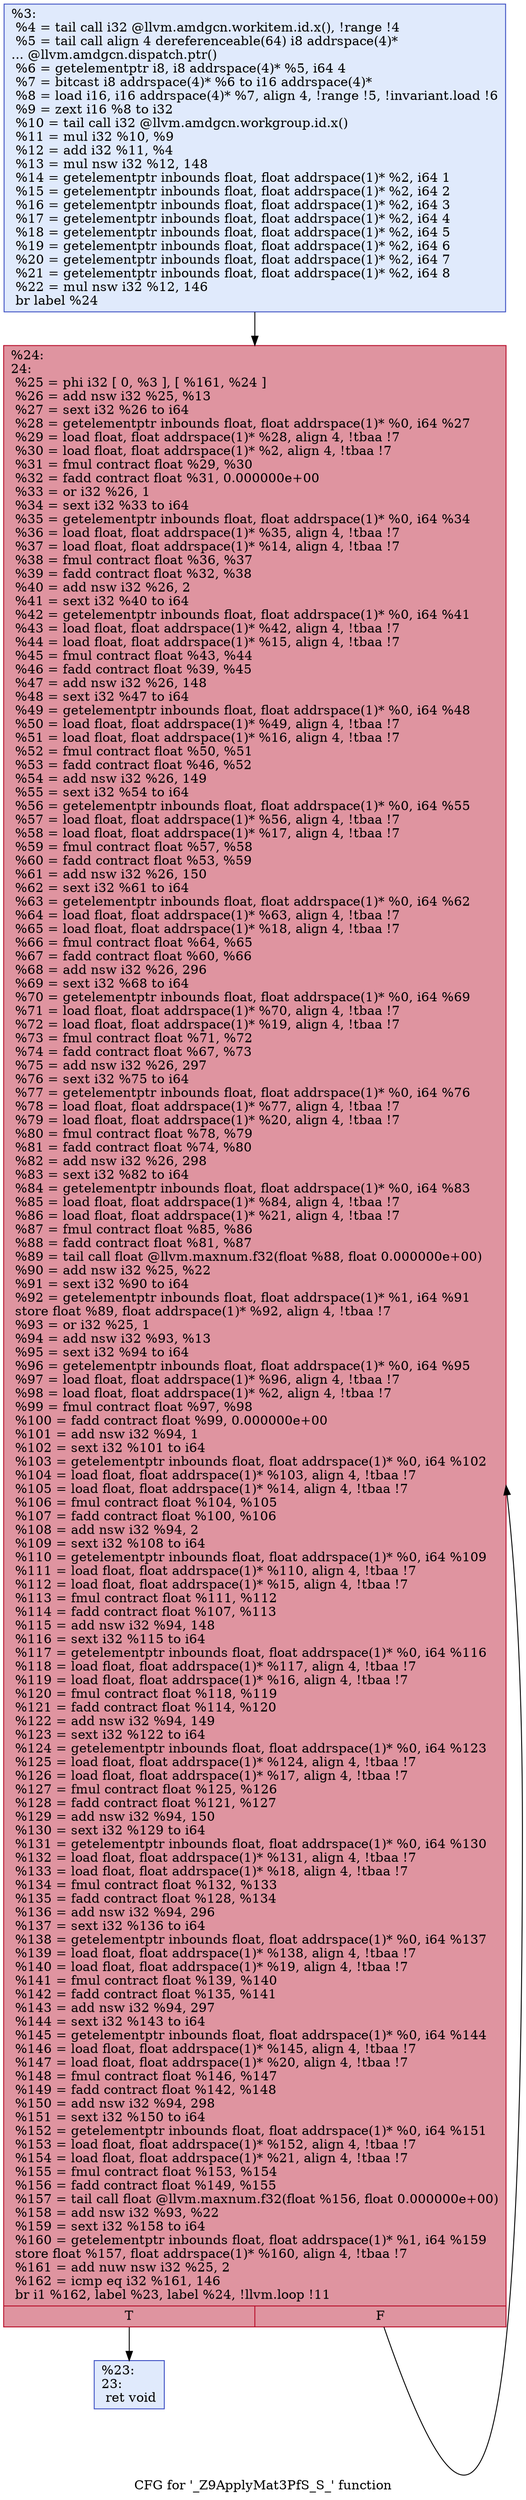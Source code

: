 digraph "CFG for '_Z9ApplyMat3PfS_S_' function" {
	label="CFG for '_Z9ApplyMat3PfS_S_' function";

	Node0x627fc40 [shape=record,color="#3d50c3ff", style=filled, fillcolor="#b9d0f970",label="{%3:\l  %4 = tail call i32 @llvm.amdgcn.workitem.id.x(), !range !4\l  %5 = tail call align 4 dereferenceable(64) i8 addrspace(4)*\l... @llvm.amdgcn.dispatch.ptr()\l  %6 = getelementptr i8, i8 addrspace(4)* %5, i64 4\l  %7 = bitcast i8 addrspace(4)* %6 to i16 addrspace(4)*\l  %8 = load i16, i16 addrspace(4)* %7, align 4, !range !5, !invariant.load !6\l  %9 = zext i16 %8 to i32\l  %10 = tail call i32 @llvm.amdgcn.workgroup.id.x()\l  %11 = mul i32 %10, %9\l  %12 = add i32 %11, %4\l  %13 = mul nsw i32 %12, 148\l  %14 = getelementptr inbounds float, float addrspace(1)* %2, i64 1\l  %15 = getelementptr inbounds float, float addrspace(1)* %2, i64 2\l  %16 = getelementptr inbounds float, float addrspace(1)* %2, i64 3\l  %17 = getelementptr inbounds float, float addrspace(1)* %2, i64 4\l  %18 = getelementptr inbounds float, float addrspace(1)* %2, i64 5\l  %19 = getelementptr inbounds float, float addrspace(1)* %2, i64 6\l  %20 = getelementptr inbounds float, float addrspace(1)* %2, i64 7\l  %21 = getelementptr inbounds float, float addrspace(1)* %2, i64 8\l  %22 = mul nsw i32 %12, 146\l  br label %24\l}"];
	Node0x627fc40 -> Node0x62822a0;
	Node0x62823a0 [shape=record,color="#3d50c3ff", style=filled, fillcolor="#b9d0f970",label="{%23:\l23:                                               \l  ret void\l}"];
	Node0x62822a0 [shape=record,color="#b70d28ff", style=filled, fillcolor="#b70d2870",label="{%24:\l24:                                               \l  %25 = phi i32 [ 0, %3 ], [ %161, %24 ]\l  %26 = add nsw i32 %25, %13\l  %27 = sext i32 %26 to i64\l  %28 = getelementptr inbounds float, float addrspace(1)* %0, i64 %27\l  %29 = load float, float addrspace(1)* %28, align 4, !tbaa !7\l  %30 = load float, float addrspace(1)* %2, align 4, !tbaa !7\l  %31 = fmul contract float %29, %30\l  %32 = fadd contract float %31, 0.000000e+00\l  %33 = or i32 %26, 1\l  %34 = sext i32 %33 to i64\l  %35 = getelementptr inbounds float, float addrspace(1)* %0, i64 %34\l  %36 = load float, float addrspace(1)* %35, align 4, !tbaa !7\l  %37 = load float, float addrspace(1)* %14, align 4, !tbaa !7\l  %38 = fmul contract float %36, %37\l  %39 = fadd contract float %32, %38\l  %40 = add nsw i32 %26, 2\l  %41 = sext i32 %40 to i64\l  %42 = getelementptr inbounds float, float addrspace(1)* %0, i64 %41\l  %43 = load float, float addrspace(1)* %42, align 4, !tbaa !7\l  %44 = load float, float addrspace(1)* %15, align 4, !tbaa !7\l  %45 = fmul contract float %43, %44\l  %46 = fadd contract float %39, %45\l  %47 = add nsw i32 %26, 148\l  %48 = sext i32 %47 to i64\l  %49 = getelementptr inbounds float, float addrspace(1)* %0, i64 %48\l  %50 = load float, float addrspace(1)* %49, align 4, !tbaa !7\l  %51 = load float, float addrspace(1)* %16, align 4, !tbaa !7\l  %52 = fmul contract float %50, %51\l  %53 = fadd contract float %46, %52\l  %54 = add nsw i32 %26, 149\l  %55 = sext i32 %54 to i64\l  %56 = getelementptr inbounds float, float addrspace(1)* %0, i64 %55\l  %57 = load float, float addrspace(1)* %56, align 4, !tbaa !7\l  %58 = load float, float addrspace(1)* %17, align 4, !tbaa !7\l  %59 = fmul contract float %57, %58\l  %60 = fadd contract float %53, %59\l  %61 = add nsw i32 %26, 150\l  %62 = sext i32 %61 to i64\l  %63 = getelementptr inbounds float, float addrspace(1)* %0, i64 %62\l  %64 = load float, float addrspace(1)* %63, align 4, !tbaa !7\l  %65 = load float, float addrspace(1)* %18, align 4, !tbaa !7\l  %66 = fmul contract float %64, %65\l  %67 = fadd contract float %60, %66\l  %68 = add nsw i32 %26, 296\l  %69 = sext i32 %68 to i64\l  %70 = getelementptr inbounds float, float addrspace(1)* %0, i64 %69\l  %71 = load float, float addrspace(1)* %70, align 4, !tbaa !7\l  %72 = load float, float addrspace(1)* %19, align 4, !tbaa !7\l  %73 = fmul contract float %71, %72\l  %74 = fadd contract float %67, %73\l  %75 = add nsw i32 %26, 297\l  %76 = sext i32 %75 to i64\l  %77 = getelementptr inbounds float, float addrspace(1)* %0, i64 %76\l  %78 = load float, float addrspace(1)* %77, align 4, !tbaa !7\l  %79 = load float, float addrspace(1)* %20, align 4, !tbaa !7\l  %80 = fmul contract float %78, %79\l  %81 = fadd contract float %74, %80\l  %82 = add nsw i32 %26, 298\l  %83 = sext i32 %82 to i64\l  %84 = getelementptr inbounds float, float addrspace(1)* %0, i64 %83\l  %85 = load float, float addrspace(1)* %84, align 4, !tbaa !7\l  %86 = load float, float addrspace(1)* %21, align 4, !tbaa !7\l  %87 = fmul contract float %85, %86\l  %88 = fadd contract float %81, %87\l  %89 = tail call float @llvm.maxnum.f32(float %88, float 0.000000e+00)\l  %90 = add nsw i32 %25, %22\l  %91 = sext i32 %90 to i64\l  %92 = getelementptr inbounds float, float addrspace(1)* %1, i64 %91\l  store float %89, float addrspace(1)* %92, align 4, !tbaa !7\l  %93 = or i32 %25, 1\l  %94 = add nsw i32 %93, %13\l  %95 = sext i32 %94 to i64\l  %96 = getelementptr inbounds float, float addrspace(1)* %0, i64 %95\l  %97 = load float, float addrspace(1)* %96, align 4, !tbaa !7\l  %98 = load float, float addrspace(1)* %2, align 4, !tbaa !7\l  %99 = fmul contract float %97, %98\l  %100 = fadd contract float %99, 0.000000e+00\l  %101 = add nsw i32 %94, 1\l  %102 = sext i32 %101 to i64\l  %103 = getelementptr inbounds float, float addrspace(1)* %0, i64 %102\l  %104 = load float, float addrspace(1)* %103, align 4, !tbaa !7\l  %105 = load float, float addrspace(1)* %14, align 4, !tbaa !7\l  %106 = fmul contract float %104, %105\l  %107 = fadd contract float %100, %106\l  %108 = add nsw i32 %94, 2\l  %109 = sext i32 %108 to i64\l  %110 = getelementptr inbounds float, float addrspace(1)* %0, i64 %109\l  %111 = load float, float addrspace(1)* %110, align 4, !tbaa !7\l  %112 = load float, float addrspace(1)* %15, align 4, !tbaa !7\l  %113 = fmul contract float %111, %112\l  %114 = fadd contract float %107, %113\l  %115 = add nsw i32 %94, 148\l  %116 = sext i32 %115 to i64\l  %117 = getelementptr inbounds float, float addrspace(1)* %0, i64 %116\l  %118 = load float, float addrspace(1)* %117, align 4, !tbaa !7\l  %119 = load float, float addrspace(1)* %16, align 4, !tbaa !7\l  %120 = fmul contract float %118, %119\l  %121 = fadd contract float %114, %120\l  %122 = add nsw i32 %94, 149\l  %123 = sext i32 %122 to i64\l  %124 = getelementptr inbounds float, float addrspace(1)* %0, i64 %123\l  %125 = load float, float addrspace(1)* %124, align 4, !tbaa !7\l  %126 = load float, float addrspace(1)* %17, align 4, !tbaa !7\l  %127 = fmul contract float %125, %126\l  %128 = fadd contract float %121, %127\l  %129 = add nsw i32 %94, 150\l  %130 = sext i32 %129 to i64\l  %131 = getelementptr inbounds float, float addrspace(1)* %0, i64 %130\l  %132 = load float, float addrspace(1)* %131, align 4, !tbaa !7\l  %133 = load float, float addrspace(1)* %18, align 4, !tbaa !7\l  %134 = fmul contract float %132, %133\l  %135 = fadd contract float %128, %134\l  %136 = add nsw i32 %94, 296\l  %137 = sext i32 %136 to i64\l  %138 = getelementptr inbounds float, float addrspace(1)* %0, i64 %137\l  %139 = load float, float addrspace(1)* %138, align 4, !tbaa !7\l  %140 = load float, float addrspace(1)* %19, align 4, !tbaa !7\l  %141 = fmul contract float %139, %140\l  %142 = fadd contract float %135, %141\l  %143 = add nsw i32 %94, 297\l  %144 = sext i32 %143 to i64\l  %145 = getelementptr inbounds float, float addrspace(1)* %0, i64 %144\l  %146 = load float, float addrspace(1)* %145, align 4, !tbaa !7\l  %147 = load float, float addrspace(1)* %20, align 4, !tbaa !7\l  %148 = fmul contract float %146, %147\l  %149 = fadd contract float %142, %148\l  %150 = add nsw i32 %94, 298\l  %151 = sext i32 %150 to i64\l  %152 = getelementptr inbounds float, float addrspace(1)* %0, i64 %151\l  %153 = load float, float addrspace(1)* %152, align 4, !tbaa !7\l  %154 = load float, float addrspace(1)* %21, align 4, !tbaa !7\l  %155 = fmul contract float %153, %154\l  %156 = fadd contract float %149, %155\l  %157 = tail call float @llvm.maxnum.f32(float %156, float 0.000000e+00)\l  %158 = add nsw i32 %93, %22\l  %159 = sext i32 %158 to i64\l  %160 = getelementptr inbounds float, float addrspace(1)* %1, i64 %159\l  store float %157, float addrspace(1)* %160, align 4, !tbaa !7\l  %161 = add nuw nsw i32 %25, 2\l  %162 = icmp eq i32 %161, 146\l  br i1 %162, label %23, label %24, !llvm.loop !11\l|{<s0>T|<s1>F}}"];
	Node0x62822a0:s0 -> Node0x62823a0;
	Node0x62822a0:s1 -> Node0x62822a0;
}
